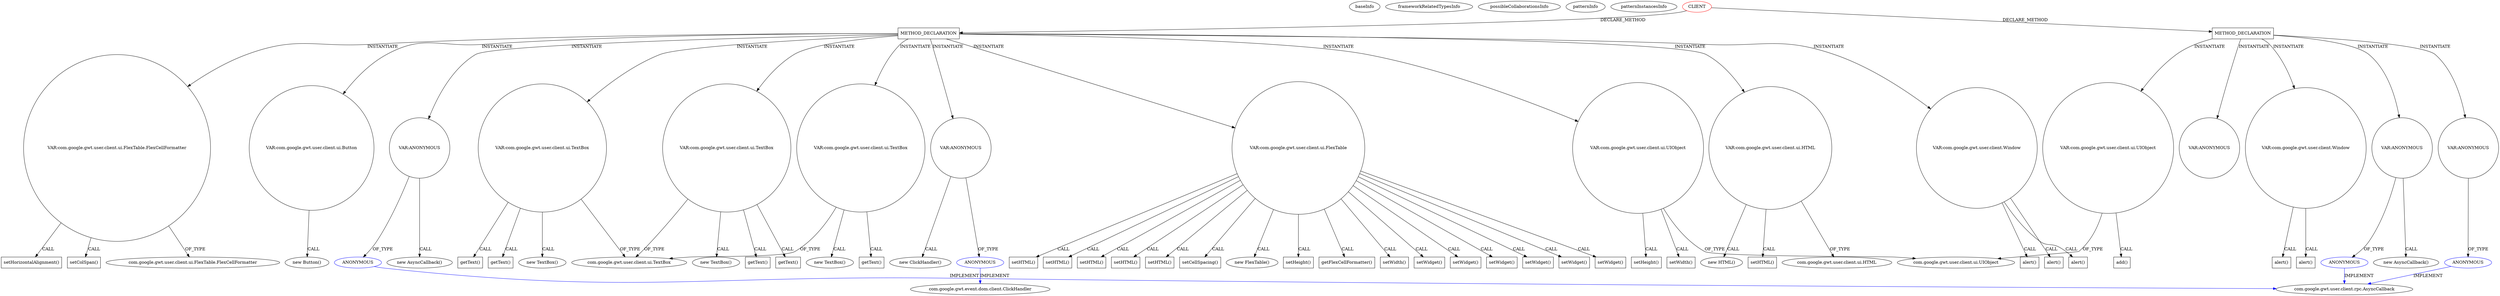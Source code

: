digraph {
baseInfo[graphId=1110,category="pattern",isAnonymous=false,possibleRelation=false]
frameworkRelatedTypesInfo[]
possibleCollaborationsInfo[]
patternInfo[frequency=2.0,patternRootClient=0]
patternInstancesInfo[0="MainMain-ChatCafeine~/MainMain-ChatCafeine/ChatCafeine-master/ChatCafeine/src/sources/client/vue/administration/AdminPanel.java~AdminPanel~204",1="MainMain-ChatCafeine~/MainMain-ChatCafeine/ChatCafeine-master/ChatCafeine/src/sources/client/vue/accueil/AccueilPanel.java~AccueilPanel~198"]
339[label="new FlexTable()",vertexType="CONSTRUCTOR_CALL",isFrameworkType=false]
340[label="VAR:com.google.gwt.user.client.ui.FlexTable",vertexType="VARIABLE_EXPRESION",isFrameworkType=false,shape=circle]
347[label="setHeight()",vertexType="INSIDE_CALL",isFrameworkType=false,shape=box]
349[label="getFlexCellFormatter()",vertexType="INSIDE_CALL",isFrameworkType=false,shape=box]
345[label="setWidth()",vertexType="INSIDE_CALL",isFrameworkType=false,shape=box]
327[label="METHOD_DECLARATION",vertexType="CLIENT_METHOD_DECLARATION",isFrameworkType=false,shape=box]
0[label="CLIENT",vertexType="ROOT_CLIENT_CLASS_DECLARATION",isFrameworkType=false,color=red]
329[label="VAR:com.google.gwt.user.client.ui.UIObject",vertexType="VARIABLE_EXPRESION",isFrameworkType=false,shape=circle]
377[label="setWidget()",vertexType="INSIDE_CALL",isFrameworkType=false,shape=box]
391[label="setWidget()",vertexType="INSIDE_CALL",isFrameworkType=false,shape=box]
385[label="setWidget()",vertexType="INSIDE_CALL",isFrameworkType=false,shape=box]
429[label="setWidget()",vertexType="INSIDE_CALL",isFrameworkType=false,shape=box]
381[label="setWidget()",vertexType="INSIDE_CALL",isFrameworkType=false,shape=box]
389[label="setWidget()",vertexType="INSIDE_CALL",isFrameworkType=false,shape=box]
387[label="setHTML()",vertexType="INSIDE_CALL",isFrameworkType=false,shape=box]
351[label="setHTML()",vertexType="INSIDE_CALL",isFrameworkType=false,shape=box]
375[label="setHTML()",vertexType="INSIDE_CALL",isFrameworkType=false,shape=box]
383[label="setHTML()",vertexType="INSIDE_CALL",isFrameworkType=false,shape=box]
379[label="setHTML()",vertexType="INSIDE_CALL",isFrameworkType=false,shape=box]
358[label="VAR:com.google.gwt.user.client.ui.HTML",vertexType="VARIABLE_EXPRESION",isFrameworkType=false,shape=circle]
357[label="new HTML()",vertexType="CONSTRUCTOR_CALL",isFrameworkType=false]
421[label="setHTML()",vertexType="INSIDE_CALL",isFrameworkType=false,shape=box]
343[label="setCellSpacing()",vertexType="INSIDE_CALL",isFrameworkType=false,shape=box]
413[label="VAR:com.google.gwt.user.client.Window",vertexType="VARIABLE_EXPRESION",isFrameworkType=false,shape=circle]
396[label="VAR:ANONYMOUS",vertexType="VARIABLE_EXPRESION",isFrameworkType=false,shape=circle]
397[label="ANONYMOUS",vertexType="REFERENCE_ANONYMOUS_DECLARATION",isFrameworkType=false,color=blue]
410[label="VAR:ANONYMOUS",vertexType="VARIABLE_EXPRESION",isFrameworkType=false,shape=circle]
411[label="ANONYMOUS",vertexType="REFERENCE_ANONYMOUS_DECLARATION",isFrameworkType=false,color=blue]
395[label="new ClickHandler()",vertexType="CONSTRUCTOR_CALL",isFrameworkType=false]
352[label="VAR:com.google.gwt.user.client.ui.FlexTable.FlexCellFormatter",vertexType="VARIABLE_EXPRESION",isFrameworkType=false,shape=circle]
354[label="com.google.gwt.user.client.ui.FlexTable.FlexCellFormatter",vertexType="FRAMEWORK_CLASS_TYPE",isFrameworkType=false]
356[label="setHorizontalAlignment()",vertexType="INSIDE_CALL",isFrameworkType=false,shape=box]
353[label="setColSpan()",vertexType="INSIDE_CALL",isFrameworkType=false,shape=box]
73[label="com.google.gwt.user.client.ui.UIObject",vertexType="FRAMEWORK_CLASS_TYPE",isFrameworkType=false]
172[label="VAR:com.google.gwt.user.client.ui.UIObject",vertexType="VARIABLE_EXPRESION",isFrameworkType=false,shape=circle]
326[label="add()",vertexType="INSIDE_CALL",isFrameworkType=false,shape=box]
398[label="com.google.gwt.event.dom.client.ClickHandler",vertexType="FRAMEWORK_INTERFACE_TYPE",isFrameworkType=false]
393[label="VAR:com.google.gwt.user.client.ui.Button",vertexType="VARIABLE_EXPRESION",isFrameworkType=false,shape=circle]
392[label="new Button()",vertexType="CONSTRUCTOR_CALL",isFrameworkType=false]
409[label="new AsyncCallback()",vertexType="CONSTRUCTOR_CALL",isFrameworkType=false]
333[label="setHeight()",vertexType="INSIDE_CALL",isFrameworkType=false,shape=box]
414[label="alert()",vertexType="INSIDE_CALL",isFrameworkType=false,shape=box]
417[label="alert()",vertexType="INSIDE_CALL",isFrameworkType=false,shape=box]
419[label="alert()",vertexType="INSIDE_CALL",isFrameworkType=false,shape=box]
359[label="com.google.gwt.user.client.ui.HTML",vertexType="FRAMEWORK_CLASS_TYPE",isFrameworkType=false]
87[label="com.google.gwt.user.client.rpc.AsyncCallback",vertexType="FRAMEWORK_INTERFACE_TYPE",isFrameworkType=false]
288[label="ANONYMOUS",vertexType="REFERENCE_ANONYMOUS_DECLARATION",isFrameworkType=false,color=blue]
182[label="ANONYMOUS",vertexType="REFERENCE_ANONYMOUS_DECLARATION",isFrameworkType=false,color=blue]
287[label="VAR:ANONYMOUS",vertexType="VARIABLE_EXPRESION",isFrameworkType=false,shape=circle]
286[label="new AsyncCallback()",vertexType="CONSTRUCTOR_CALL",isFrameworkType=false]
330[label="setWidth()",vertexType="INSIDE_CALL",isFrameworkType=false,shape=box]
165[label="METHOD_DECLARATION",vertexType="CLIENT_METHOD_DECLARATION",isFrameworkType=false,shape=box]
184[label="VAR:com.google.gwt.user.client.Window",vertexType="VARIABLE_EXPRESION",isFrameworkType=false,shape=circle]
181[label="VAR:ANONYMOUS",vertexType="VARIABLE_EXPRESION",isFrameworkType=false,shape=circle]
308[label="VAR:ANONYMOUS",vertexType="VARIABLE_EXPRESION",isFrameworkType=false,shape=circle]
216[label="alert()",vertexType="INSIDE_CALL",isFrameworkType=false,shape=box]
218[label="alert()",vertexType="INSIDE_CALL",isFrameworkType=false,shape=box]
361[label="VAR:com.google.gwt.user.client.ui.TextBox",vertexType="VARIABLE_EXPRESION",isFrameworkType=false,shape=circle]
362[label="com.google.gwt.user.client.ui.TextBox",vertexType="FRAMEWORK_CLASS_TYPE",isFrameworkType=false]
360[label="new TextBox()",vertexType="CONSTRUCTOR_CALL",isFrameworkType=false]
364[label="VAR:com.google.gwt.user.client.ui.TextBox",vertexType="VARIABLE_EXPRESION",isFrameworkType=false,shape=circle]
363[label="new TextBox()",vertexType="CONSTRUCTOR_CALL",isFrameworkType=false]
367[label="VAR:com.google.gwt.user.client.ui.TextBox",vertexType="VARIABLE_EXPRESION",isFrameworkType=false,shape=circle]
366[label="new TextBox()",vertexType="CONSTRUCTOR_CALL",isFrameworkType=false]
408[label="getText()",vertexType="INSIDE_CALL",isFrameworkType=false,shape=box]
404[label="getText()",vertexType="INSIDE_CALL",isFrameworkType=false,shape=box]
425[label="getText()",vertexType="INSIDE_CALL",isFrameworkType=false,shape=box]
406[label="getText()",vertexType="INSIDE_CALL",isFrameworkType=false,shape=box]
423[label="getText()",vertexType="INSIDE_CALL",isFrameworkType=false,shape=box]
287->286[label="CALL"]
397->398[label="IMPLEMENT",color=blue]
367->362[label="OF_TYPE"]
182->87[label="IMPLEMENT",color=blue]
364->406[label="CALL"]
352->353[label="CALL"]
327->393[label="INSTANTIATE"]
352->354[label="OF_TYPE"]
327->352[label="INSTANTIATE"]
329->330[label="CALL"]
367->366[label="CALL"]
411->87[label="IMPLEMENT",color=blue]
184->216[label="CALL"]
340->429[label="CALL"]
340->379[label="CALL"]
172->73[label="OF_TYPE"]
340->343[label="CALL"]
340->349[label="CALL"]
329->333[label="CALL"]
340->391[label="CALL"]
361->423[label="CALL"]
396->397[label="OF_TYPE"]
340->387[label="CALL"]
0->327[label="DECLARE_METHOD"]
327->340[label="INSTANTIATE"]
358->359[label="OF_TYPE"]
327->364[label="INSTANTIATE"]
327->367[label="INSTANTIATE"]
340->347[label="CALL"]
396->395[label="CALL"]
181->182[label="OF_TYPE"]
327->396[label="INSTANTIATE"]
358->357[label="CALL"]
184->218[label="CALL"]
329->73[label="OF_TYPE"]
364->362[label="OF_TYPE"]
327->361[label="INSTANTIATE"]
340->339[label="CALL"]
413->417[label="CALL"]
327->329[label="INSTANTIATE"]
165->184[label="INSTANTIATE"]
165->181[label="INSTANTIATE"]
364->363[label="CALL"]
340->351[label="CALL"]
165->287[label="INSTANTIATE"]
327->413[label="INSTANTIATE"]
361->362[label="OF_TYPE"]
364->425[label="CALL"]
327->410[label="INSTANTIATE"]
413->414[label="CALL"]
327->358[label="INSTANTIATE"]
340->375[label="CALL"]
340->377[label="CALL"]
413->419[label="CALL"]
165->172[label="INSTANTIATE"]
410->409[label="CALL"]
287->288[label="OF_TYPE"]
393->392[label="CALL"]
410->411[label="OF_TYPE"]
352->356[label="CALL"]
172->326[label="CALL"]
358->421[label="CALL"]
165->308[label="INSTANTIATE"]
0->165[label="DECLARE_METHOD"]
340->383[label="CALL"]
340->385[label="CALL"]
340->345[label="CALL"]
340->381[label="CALL"]
361->360[label="CALL"]
367->408[label="CALL"]
340->389[label="CALL"]
288->87[label="IMPLEMENT",color=blue]
361->404[label="CALL"]
}
